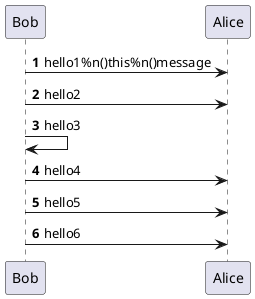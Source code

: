 {
  "sha1": "8adxzlo8rnc6g045biq4h4pyirh9i9q",
  "insertion": {
    "when": "2024-05-30T20:48:21.374Z",
    "user": "plantuml@gmail.com"
  }
}
@startuml
autonumber

Bob -> Alice : hello1%n()this%n()message
Bob -> Alice : hello2
Bob -> Bob : hello3
Bob -> Alice : hello4
Bob -> Alice : hello5
Bob -> Alice : hello6

@enduml
